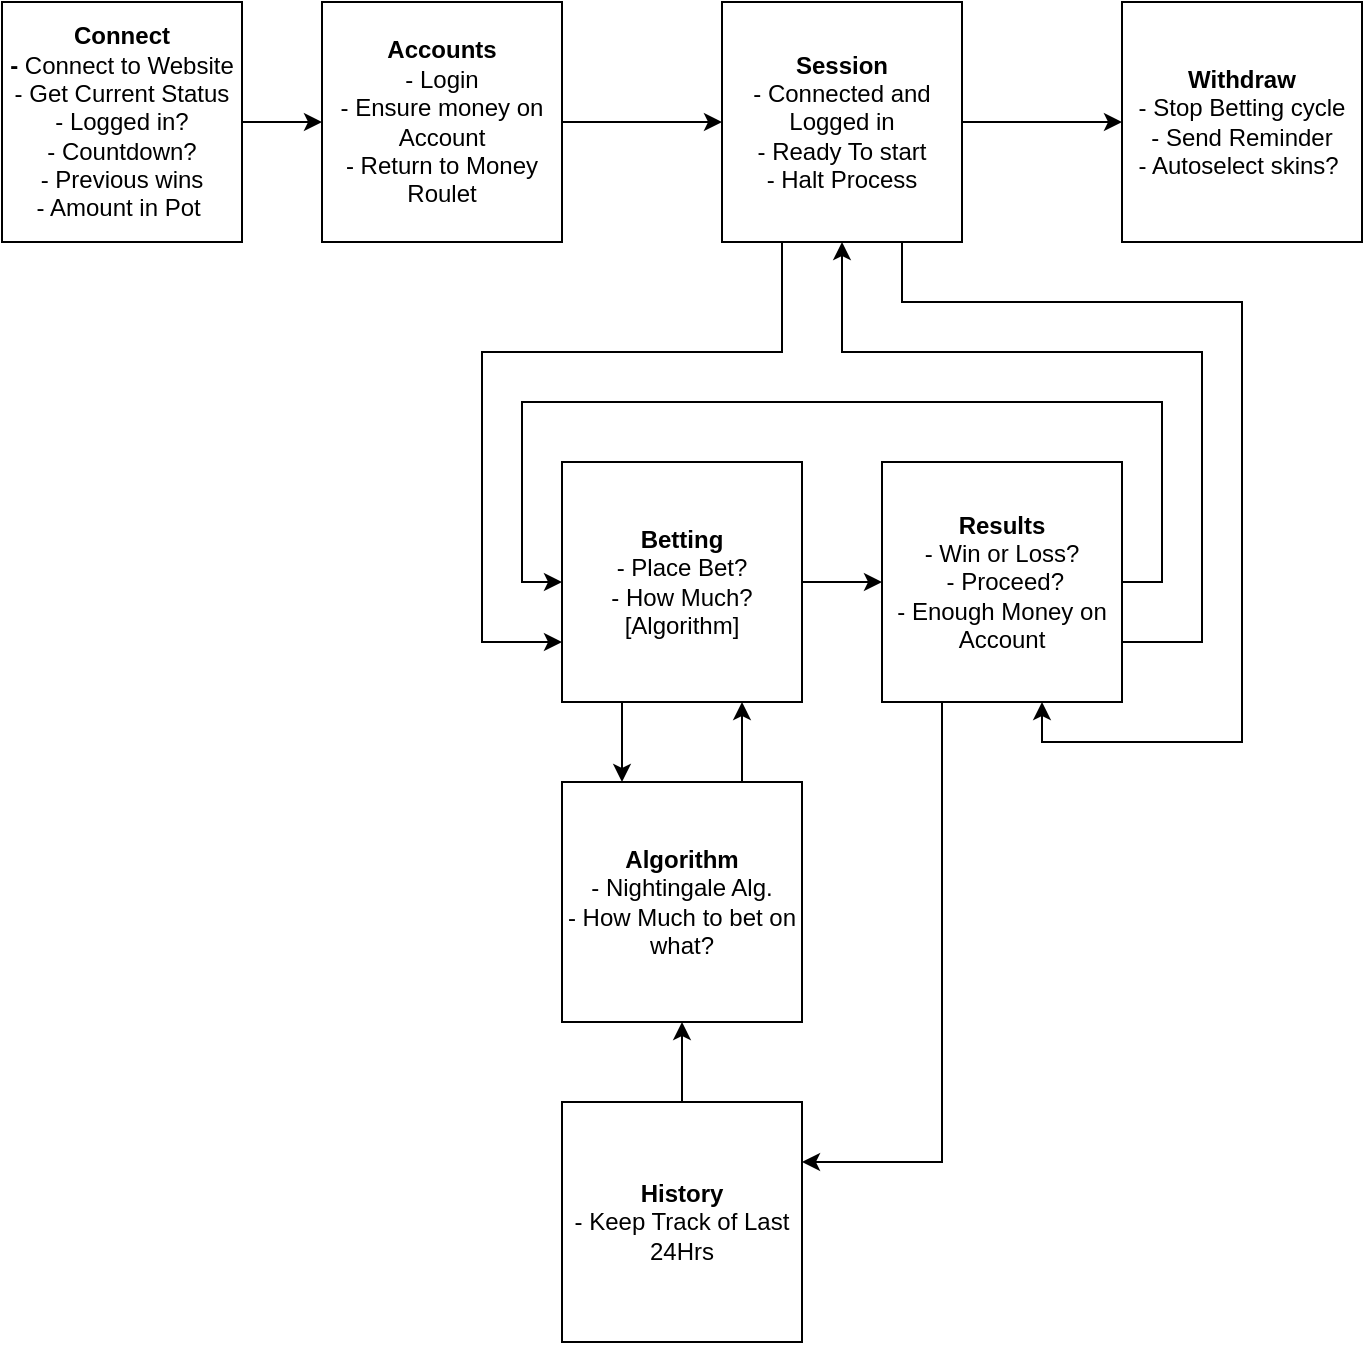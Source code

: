 <mxfile version="14.2.2" type="device"><diagram id="0M8mt4proWK9fW5saypF" name="Page-1"><mxGraphModel dx="1422" dy="766" grid="1" gridSize="10" guides="1" tooltips="1" connect="1" arrows="1" fold="1" page="1" pageScale="1" pageWidth="850" pageHeight="1100" math="0" shadow="0"><root><mxCell id="0"/><mxCell id="1" parent="0"/><mxCell id="mimwID3VXhBoO7cbn9j2-21" style="edgeStyle=orthogonalEdgeStyle;rounded=0;orthogonalLoop=1;jettySize=auto;html=1;exitX=1;exitY=0.5;exitDx=0;exitDy=0;entryX=0;entryY=0.5;entryDx=0;entryDy=0;" edge="1" parent="1" source="mimwID3VXhBoO7cbn9j2-1" target="mimwID3VXhBoO7cbn9j2-17"><mxGeometry relative="1" as="geometry"/></mxCell><mxCell id="mimwID3VXhBoO7cbn9j2-1" value="&lt;b&gt;Accounts&lt;/b&gt;&lt;br&gt;- Login&lt;br&gt;- Ensure money on Account&lt;br&gt;- Return to Money Roulet" style="rounded=0;whiteSpace=wrap;html=1;" vertex="1" parent="1"><mxGeometry x="200" y="80" width="120" height="120" as="geometry"/></mxCell><mxCell id="mimwID3VXhBoO7cbn9j2-4" style="edgeStyle=orthogonalEdgeStyle;rounded=0;orthogonalLoop=1;jettySize=auto;html=1;exitX=1;exitY=0.5;exitDx=0;exitDy=0;entryX=0;entryY=0.5;entryDx=0;entryDy=0;" edge="1" parent="1" source="mimwID3VXhBoO7cbn9j2-2" target="mimwID3VXhBoO7cbn9j2-1"><mxGeometry relative="1" as="geometry"/></mxCell><mxCell id="mimwID3VXhBoO7cbn9j2-2" value="&lt;b&gt;Connect&lt;br&gt;- &lt;/b&gt;Connect to Website&lt;br&gt;- Get Current Status&lt;br&gt;- Logged in?&lt;br&gt;- Countdown?&lt;br&gt;- Previous wins&lt;br&gt;- Amount in Pot&amp;nbsp;" style="rounded=0;whiteSpace=wrap;html=1;" vertex="1" parent="1"><mxGeometry x="40" y="80" width="120" height="120" as="geometry"/></mxCell><mxCell id="mimwID3VXhBoO7cbn9j2-10" style="edgeStyle=orthogonalEdgeStyle;rounded=0;orthogonalLoop=1;jettySize=auto;html=1;exitX=0.75;exitY=0;exitDx=0;exitDy=0;entryX=0.75;entryY=1;entryDx=0;entryDy=0;" edge="1" parent="1" source="mimwID3VXhBoO7cbn9j2-5" target="mimwID3VXhBoO7cbn9j2-8"><mxGeometry relative="1" as="geometry"/></mxCell><mxCell id="mimwID3VXhBoO7cbn9j2-5" value="&lt;b&gt;Algorithm&lt;/b&gt;&lt;br&gt;- Nightingale Alg.&lt;br&gt;- How Much to bet on what?" style="rounded=0;whiteSpace=wrap;html=1;" vertex="1" parent="1"><mxGeometry x="320" y="470" width="120" height="120" as="geometry"/></mxCell><mxCell id="mimwID3VXhBoO7cbn9j2-9" style="edgeStyle=orthogonalEdgeStyle;rounded=0;orthogonalLoop=1;jettySize=auto;html=1;exitX=0.25;exitY=1;exitDx=0;exitDy=0;entryX=0.25;entryY=0;entryDx=0;entryDy=0;" edge="1" parent="1" source="mimwID3VXhBoO7cbn9j2-8" target="mimwID3VXhBoO7cbn9j2-5"><mxGeometry relative="1" as="geometry"/></mxCell><mxCell id="mimwID3VXhBoO7cbn9j2-19" style="edgeStyle=orthogonalEdgeStyle;rounded=0;orthogonalLoop=1;jettySize=auto;html=1;exitX=1;exitY=0.5;exitDx=0;exitDy=0;entryX=0;entryY=0.5;entryDx=0;entryDy=0;" edge="1" parent="1" source="mimwID3VXhBoO7cbn9j2-8" target="mimwID3VXhBoO7cbn9j2-12"><mxGeometry relative="1" as="geometry"/></mxCell><mxCell id="mimwID3VXhBoO7cbn9j2-8" value="&lt;b&gt;Betting&lt;/b&gt;&lt;br&gt;- Place Bet?&lt;br&gt;- How Much?[Algorithm]" style="rounded=0;whiteSpace=wrap;html=1;" vertex="1" parent="1"><mxGeometry x="320" y="310" width="120" height="120" as="geometry"/></mxCell><mxCell id="mimwID3VXhBoO7cbn9j2-11" value="&lt;b&gt;Withdraw&lt;/b&gt;&lt;br&gt;- Stop Betting cycle&lt;br&gt;- Send Reminder&lt;br&gt;- Autoselect skins?&amp;nbsp;" style="rounded=0;whiteSpace=wrap;html=1;" vertex="1" parent="1"><mxGeometry x="600" y="80" width="120" height="120" as="geometry"/></mxCell><mxCell id="mimwID3VXhBoO7cbn9j2-18" style="edgeStyle=orthogonalEdgeStyle;rounded=0;orthogonalLoop=1;jettySize=auto;html=1;exitX=0.25;exitY=1;exitDx=0;exitDy=0;entryX=1;entryY=0.25;entryDx=0;entryDy=0;" edge="1" parent="1" source="mimwID3VXhBoO7cbn9j2-12" target="mimwID3VXhBoO7cbn9j2-13"><mxGeometry relative="1" as="geometry"/></mxCell><mxCell id="mimwID3VXhBoO7cbn9j2-23" style="edgeStyle=orthogonalEdgeStyle;rounded=0;orthogonalLoop=1;jettySize=auto;html=1;exitX=1;exitY=0.5;exitDx=0;exitDy=0;entryX=0;entryY=0.5;entryDx=0;entryDy=0;" edge="1" parent="1" source="mimwID3VXhBoO7cbn9j2-12" target="mimwID3VXhBoO7cbn9j2-8"><mxGeometry relative="1" as="geometry"><Array as="points"><mxPoint x="620" y="370"/><mxPoint x="620" y="280"/><mxPoint x="300" y="280"/><mxPoint x="300" y="370"/></Array></mxGeometry></mxCell><mxCell id="mimwID3VXhBoO7cbn9j2-25" style="edgeStyle=orthogonalEdgeStyle;rounded=0;orthogonalLoop=1;jettySize=auto;html=1;exitX=1;exitY=0.75;exitDx=0;exitDy=0;entryX=0.5;entryY=1;entryDx=0;entryDy=0;" edge="1" parent="1" source="mimwID3VXhBoO7cbn9j2-12" target="mimwID3VXhBoO7cbn9j2-17"><mxGeometry relative="1" as="geometry"><Array as="points"><mxPoint x="640" y="400"/><mxPoint x="640" y="255"/><mxPoint x="460" y="255"/></Array></mxGeometry></mxCell><mxCell id="mimwID3VXhBoO7cbn9j2-12" value="&lt;b&gt;Results&lt;/b&gt;&lt;br&gt;- Win or Loss?&lt;br&gt;&amp;nbsp;- Proceed?&lt;br&gt;- Enough Money on Account" style="rounded=0;whiteSpace=wrap;html=1;" vertex="1" parent="1"><mxGeometry x="480" y="310" width="120" height="120" as="geometry"/></mxCell><mxCell id="mimwID3VXhBoO7cbn9j2-26" style="edgeStyle=orthogonalEdgeStyle;rounded=0;orthogonalLoop=1;jettySize=auto;html=1;exitX=0.5;exitY=0;exitDx=0;exitDy=0;entryX=0.5;entryY=1;entryDx=0;entryDy=0;" edge="1" parent="1" source="mimwID3VXhBoO7cbn9j2-13" target="mimwID3VXhBoO7cbn9j2-5"><mxGeometry relative="1" as="geometry"/></mxCell><mxCell id="mimwID3VXhBoO7cbn9j2-13" value="&lt;b&gt;History&lt;/b&gt;&lt;br&gt;- Keep Track of Last 24Hrs" style="rounded=0;whiteSpace=wrap;html=1;" vertex="1" parent="1"><mxGeometry x="320" y="630" width="120" height="120" as="geometry"/></mxCell><mxCell id="mimwID3VXhBoO7cbn9j2-22" style="edgeStyle=orthogonalEdgeStyle;rounded=0;orthogonalLoop=1;jettySize=auto;html=1;exitX=1;exitY=0.5;exitDx=0;exitDy=0;entryX=0;entryY=0.5;entryDx=0;entryDy=0;" edge="1" parent="1" source="mimwID3VXhBoO7cbn9j2-17" target="mimwID3VXhBoO7cbn9j2-11"><mxGeometry relative="1" as="geometry"/></mxCell><mxCell id="mimwID3VXhBoO7cbn9j2-24" style="edgeStyle=orthogonalEdgeStyle;rounded=0;orthogonalLoop=1;jettySize=auto;html=1;exitX=0.25;exitY=1;exitDx=0;exitDy=0;entryX=0;entryY=0.75;entryDx=0;entryDy=0;" edge="1" parent="1" source="mimwID3VXhBoO7cbn9j2-17" target="mimwID3VXhBoO7cbn9j2-8"><mxGeometry relative="1" as="geometry"><Array as="points"><mxPoint x="430" y="255"/><mxPoint x="280" y="255"/><mxPoint x="280" y="400"/></Array></mxGeometry></mxCell><mxCell id="mimwID3VXhBoO7cbn9j2-28" style="edgeStyle=orthogonalEdgeStyle;rounded=0;orthogonalLoop=1;jettySize=auto;html=1;exitX=0.75;exitY=1;exitDx=0;exitDy=0;" edge="1" parent="1" source="mimwID3VXhBoO7cbn9j2-17"><mxGeometry relative="1" as="geometry"><mxPoint x="560" y="430" as="targetPoint"/><Array as="points"><mxPoint x="490" y="230"/><mxPoint x="660" y="230"/><mxPoint x="660" y="450"/><mxPoint x="560" y="450"/><mxPoint x="560" y="430"/></Array></mxGeometry></mxCell><mxCell id="mimwID3VXhBoO7cbn9j2-17" value="&lt;b&gt;Session&lt;/b&gt;&lt;br&gt;- Connected and Logged in&lt;br&gt;- Ready To start&lt;br&gt;- Halt Process" style="rounded=0;whiteSpace=wrap;html=1;" vertex="1" parent="1"><mxGeometry x="400" y="80" width="120" height="120" as="geometry"/></mxCell></root></mxGraphModel></diagram></mxfile>